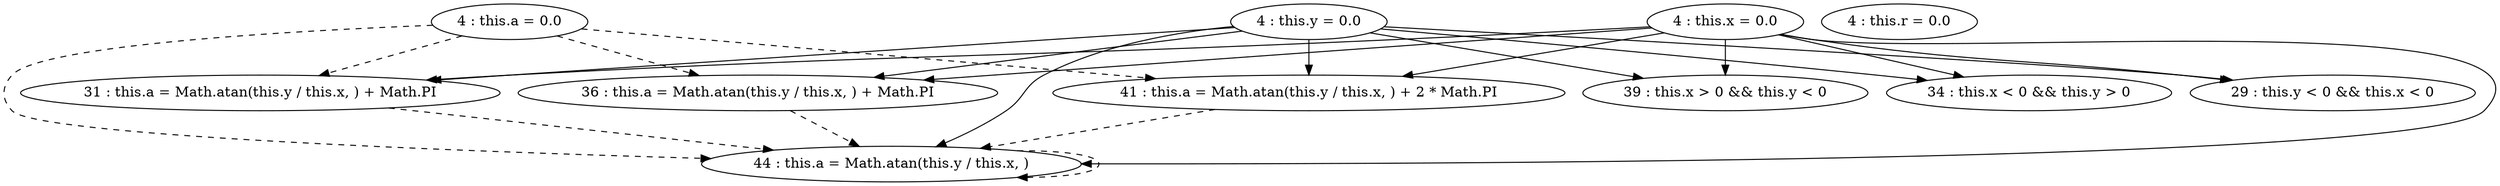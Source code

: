 digraph G {
"4 : this.x = 0.0"
"4 : this.x = 0.0" -> "29 : this.y < 0 && this.x < 0"
"4 : this.x = 0.0" -> "44 : this.a = Math.atan(this.y / this.x, )"
"4 : this.x = 0.0" -> "36 : this.a = Math.atan(this.y / this.x, ) + Math.PI"
"4 : this.x = 0.0" -> "41 : this.a = Math.atan(this.y / this.x, ) + 2 * Math.PI"
"4 : this.x = 0.0" -> "39 : this.x > 0 && this.y < 0"
"4 : this.x = 0.0" -> "34 : this.x < 0 && this.y > 0"
"4 : this.x = 0.0" -> "31 : this.a = Math.atan(this.y / this.x, ) + Math.PI"
"4 : this.y = 0.0"
"4 : this.y = 0.0" -> "29 : this.y < 0 && this.x < 0"
"4 : this.y = 0.0" -> "44 : this.a = Math.atan(this.y / this.x, )"
"4 : this.y = 0.0" -> "36 : this.a = Math.atan(this.y / this.x, ) + Math.PI"
"4 : this.y = 0.0" -> "41 : this.a = Math.atan(this.y / this.x, ) + 2 * Math.PI"
"4 : this.y = 0.0" -> "39 : this.x > 0 && this.y < 0"
"4 : this.y = 0.0" -> "34 : this.x < 0 && this.y > 0"
"4 : this.y = 0.0" -> "31 : this.a = Math.atan(this.y / this.x, ) + Math.PI"
"4 : this.r = 0.0"
"4 : this.a = 0.0"
"4 : this.a = 0.0" -> "44 : this.a = Math.atan(this.y / this.x, )" [style=dashed]
"4 : this.a = 0.0" -> "36 : this.a = Math.atan(this.y / this.x, ) + Math.PI" [style=dashed]
"4 : this.a = 0.0" -> "41 : this.a = Math.atan(this.y / this.x, ) + 2 * Math.PI" [style=dashed]
"4 : this.a = 0.0" -> "31 : this.a = Math.atan(this.y / this.x, ) + Math.PI" [style=dashed]
"29 : this.y < 0 && this.x < 0"
"31 : this.a = Math.atan(this.y / this.x, ) + Math.PI"
"31 : this.a = Math.atan(this.y / this.x, ) + Math.PI" -> "44 : this.a = Math.atan(this.y / this.x, )" [style=dashed]
"34 : this.x < 0 && this.y > 0"
"36 : this.a = Math.atan(this.y / this.x, ) + Math.PI"
"36 : this.a = Math.atan(this.y / this.x, ) + Math.PI" -> "44 : this.a = Math.atan(this.y / this.x, )" [style=dashed]
"39 : this.x > 0 && this.y < 0"
"41 : this.a = Math.atan(this.y / this.x, ) + 2 * Math.PI"
"41 : this.a = Math.atan(this.y / this.x, ) + 2 * Math.PI" -> "44 : this.a = Math.atan(this.y / this.x, )" [style=dashed]
"44 : this.a = Math.atan(this.y / this.x, )"
"44 : this.a = Math.atan(this.y / this.x, )" -> "44 : this.a = Math.atan(this.y / this.x, )" [style=dashed]
}